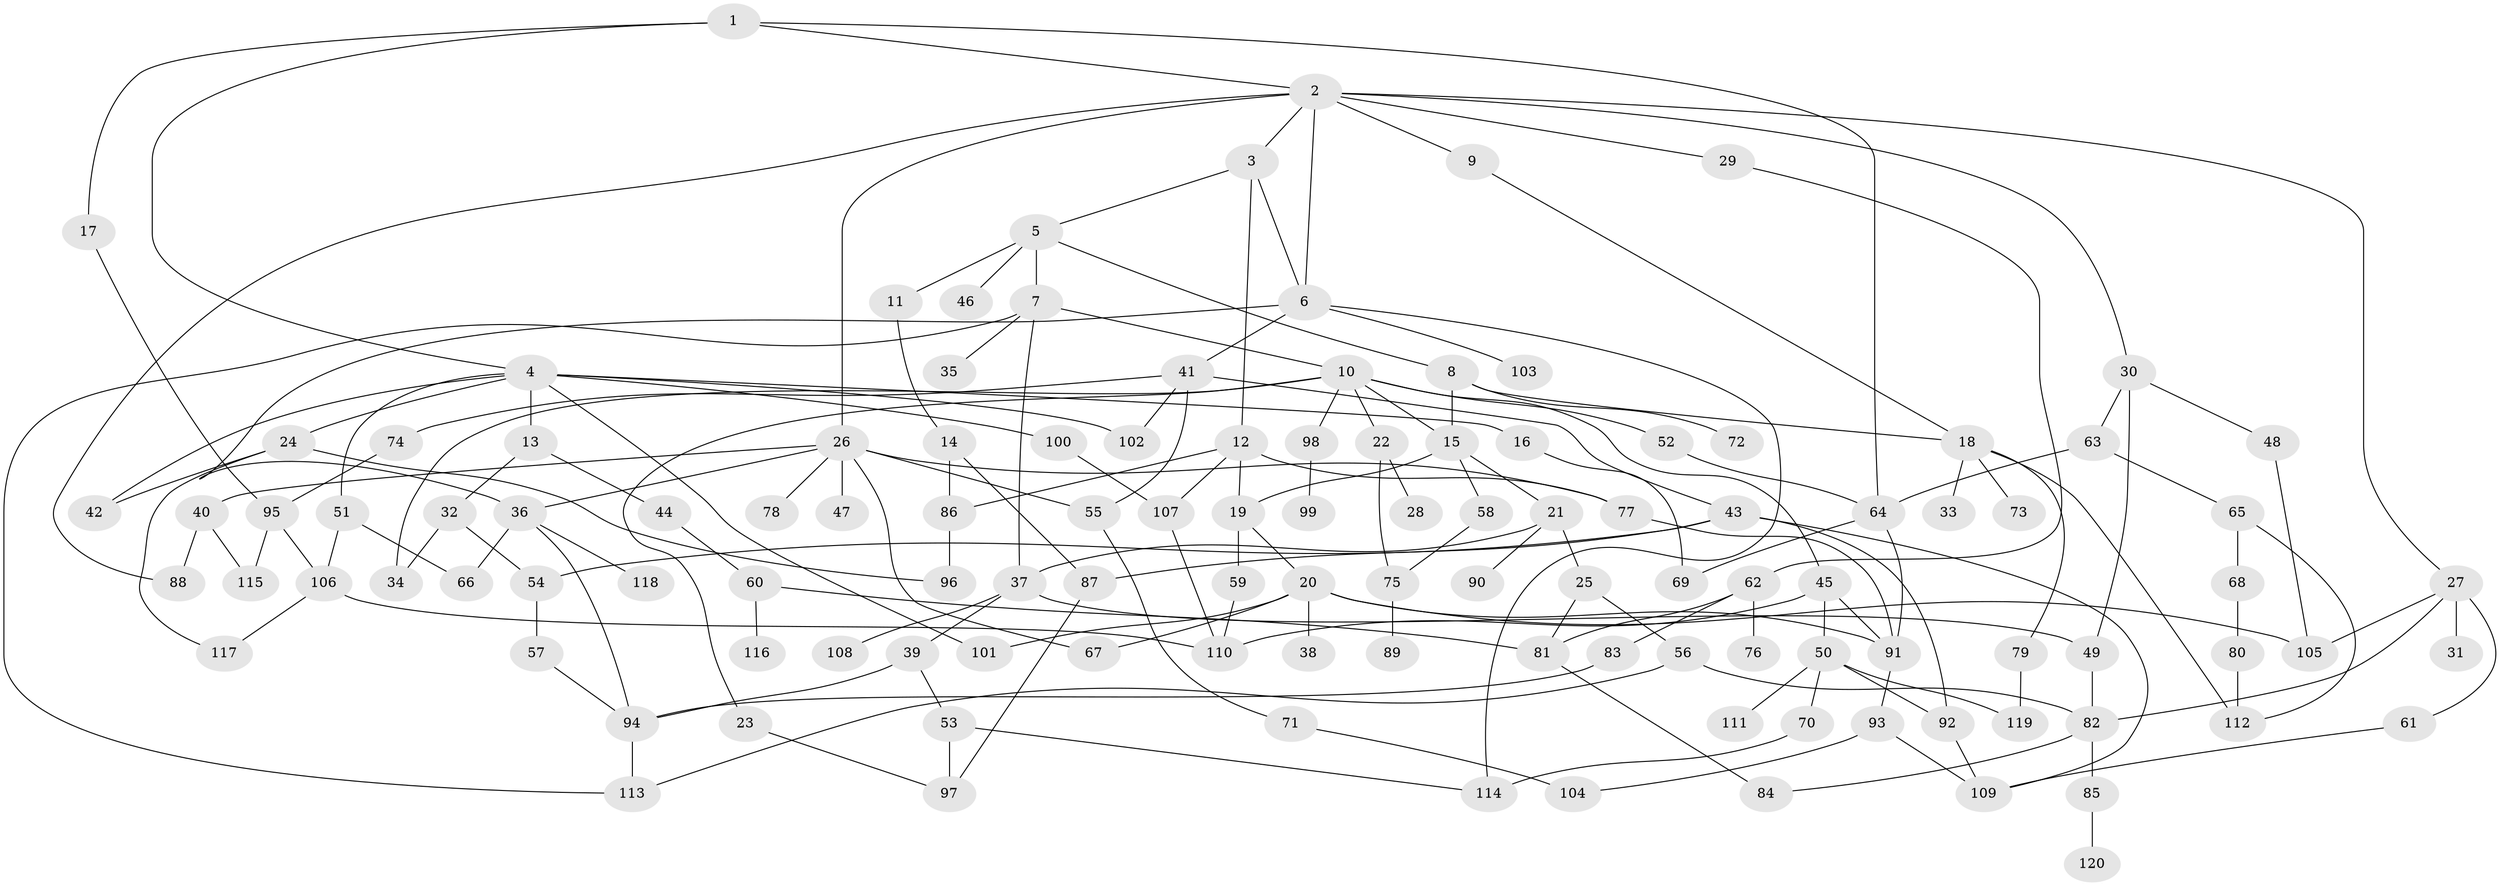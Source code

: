 // Generated by graph-tools (version 1.1) at 2025/01/03/09/25 03:01:10]
// undirected, 120 vertices, 178 edges
graph export_dot {
graph [start="1"]
  node [color=gray90,style=filled];
  1;
  2;
  3;
  4;
  5;
  6;
  7;
  8;
  9;
  10;
  11;
  12;
  13;
  14;
  15;
  16;
  17;
  18;
  19;
  20;
  21;
  22;
  23;
  24;
  25;
  26;
  27;
  28;
  29;
  30;
  31;
  32;
  33;
  34;
  35;
  36;
  37;
  38;
  39;
  40;
  41;
  42;
  43;
  44;
  45;
  46;
  47;
  48;
  49;
  50;
  51;
  52;
  53;
  54;
  55;
  56;
  57;
  58;
  59;
  60;
  61;
  62;
  63;
  64;
  65;
  66;
  67;
  68;
  69;
  70;
  71;
  72;
  73;
  74;
  75;
  76;
  77;
  78;
  79;
  80;
  81;
  82;
  83;
  84;
  85;
  86;
  87;
  88;
  89;
  90;
  91;
  92;
  93;
  94;
  95;
  96;
  97;
  98;
  99;
  100;
  101;
  102;
  103;
  104;
  105;
  106;
  107;
  108;
  109;
  110;
  111;
  112;
  113;
  114;
  115;
  116;
  117;
  118;
  119;
  120;
  1 -- 2;
  1 -- 4;
  1 -- 17;
  1 -- 64;
  2 -- 3;
  2 -- 9;
  2 -- 26;
  2 -- 27;
  2 -- 29;
  2 -- 30;
  2 -- 88;
  2 -- 6;
  3 -- 5;
  3 -- 6;
  3 -- 12;
  4 -- 13;
  4 -- 16;
  4 -- 24;
  4 -- 51;
  4 -- 100;
  4 -- 101;
  4 -- 42;
  4 -- 102;
  5 -- 7;
  5 -- 8;
  5 -- 11;
  5 -- 46;
  6 -- 41;
  6 -- 103;
  6 -- 114;
  6 -- 36;
  7 -- 10;
  7 -- 35;
  7 -- 113;
  7 -- 37;
  8 -- 15;
  8 -- 72;
  8 -- 18;
  9 -- 18;
  10 -- 22;
  10 -- 23;
  10 -- 34;
  10 -- 45;
  10 -- 52;
  10 -- 98;
  10 -- 15;
  11 -- 14;
  12 -- 19;
  12 -- 77;
  12 -- 86;
  12 -- 107;
  13 -- 32;
  13 -- 44;
  14 -- 86;
  14 -- 87;
  15 -- 21;
  15 -- 58;
  15 -- 19;
  16 -- 69;
  17 -- 95;
  18 -- 33;
  18 -- 73;
  18 -- 79;
  18 -- 112;
  19 -- 20;
  19 -- 59;
  20 -- 38;
  20 -- 105;
  20 -- 91;
  20 -- 67;
  20 -- 101;
  21 -- 25;
  21 -- 37;
  21 -- 90;
  22 -- 28;
  22 -- 75;
  23 -- 97;
  24 -- 42;
  24 -- 96;
  24 -- 117;
  25 -- 56;
  25 -- 81;
  26 -- 36;
  26 -- 40;
  26 -- 47;
  26 -- 67;
  26 -- 78;
  26 -- 55;
  26 -- 77;
  27 -- 31;
  27 -- 61;
  27 -- 82;
  27 -- 105;
  29 -- 62;
  30 -- 48;
  30 -- 49;
  30 -- 63;
  32 -- 54;
  32 -- 34;
  36 -- 118;
  36 -- 66;
  36 -- 94;
  37 -- 39;
  37 -- 108;
  37 -- 49;
  39 -- 53;
  39 -- 94;
  40 -- 115;
  40 -- 88;
  41 -- 43;
  41 -- 55;
  41 -- 74;
  41 -- 102;
  43 -- 54;
  43 -- 87;
  43 -- 92;
  43 -- 109;
  44 -- 60;
  45 -- 50;
  45 -- 91;
  45 -- 110;
  48 -- 105;
  49 -- 82;
  50 -- 70;
  50 -- 111;
  50 -- 119;
  50 -- 92;
  51 -- 66;
  51 -- 106;
  52 -- 64;
  53 -- 114;
  53 -- 97;
  54 -- 57;
  55 -- 71;
  56 -- 113;
  56 -- 82;
  57 -- 94;
  58 -- 75;
  59 -- 110;
  60 -- 81;
  60 -- 116;
  61 -- 109;
  62 -- 76;
  62 -- 83;
  62 -- 81;
  63 -- 64;
  63 -- 65;
  64 -- 69;
  64 -- 91;
  65 -- 68;
  65 -- 112;
  68 -- 80;
  70 -- 114;
  71 -- 104;
  74 -- 95;
  75 -- 89;
  77 -- 91;
  79 -- 119;
  80 -- 112;
  81 -- 84;
  82 -- 84;
  82 -- 85;
  83 -- 94;
  85 -- 120;
  86 -- 96;
  87 -- 97;
  91 -- 93;
  92 -- 109;
  93 -- 104;
  93 -- 109;
  94 -- 113;
  95 -- 106;
  95 -- 115;
  98 -- 99;
  100 -- 107;
  106 -- 117;
  106 -- 110;
  107 -- 110;
}
